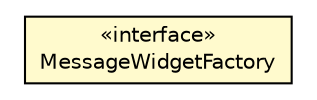 #!/usr/local/bin/dot
#
# Class diagram 
# Generated by UMLGraph version R5_6-24-gf6e263 (http://www.umlgraph.org/)
#

digraph G {
	edge [fontname="Helvetica",fontsize=10,labelfontname="Helvetica",labelfontsize=10];
	node [fontname="Helvetica",fontsize=10,shape=plaintext];
	nodesep=0.25;
	ranksep=0.5;
	rankdir=LR;
	// com.gwtplatform.carstore.client.application.widget.message.ui.MessageWidgetFactory
	c249021 [label=<<table title="com.gwtplatform.carstore.client.application.widget.message.ui.MessageWidgetFactory" border="0" cellborder="1" cellspacing="0" cellpadding="2" port="p" bgcolor="lemonChiffon" href="./MessageWidgetFactory.html">
		<tr><td><table border="0" cellspacing="0" cellpadding="1">
<tr><td align="center" balign="center"> &#171;interface&#187; </td></tr>
<tr><td align="center" balign="center"> MessageWidgetFactory </td></tr>
		</table></td></tr>
		</table>>, URL="./MessageWidgetFactory.html", fontname="Helvetica", fontcolor="black", fontsize=10.0];
}

